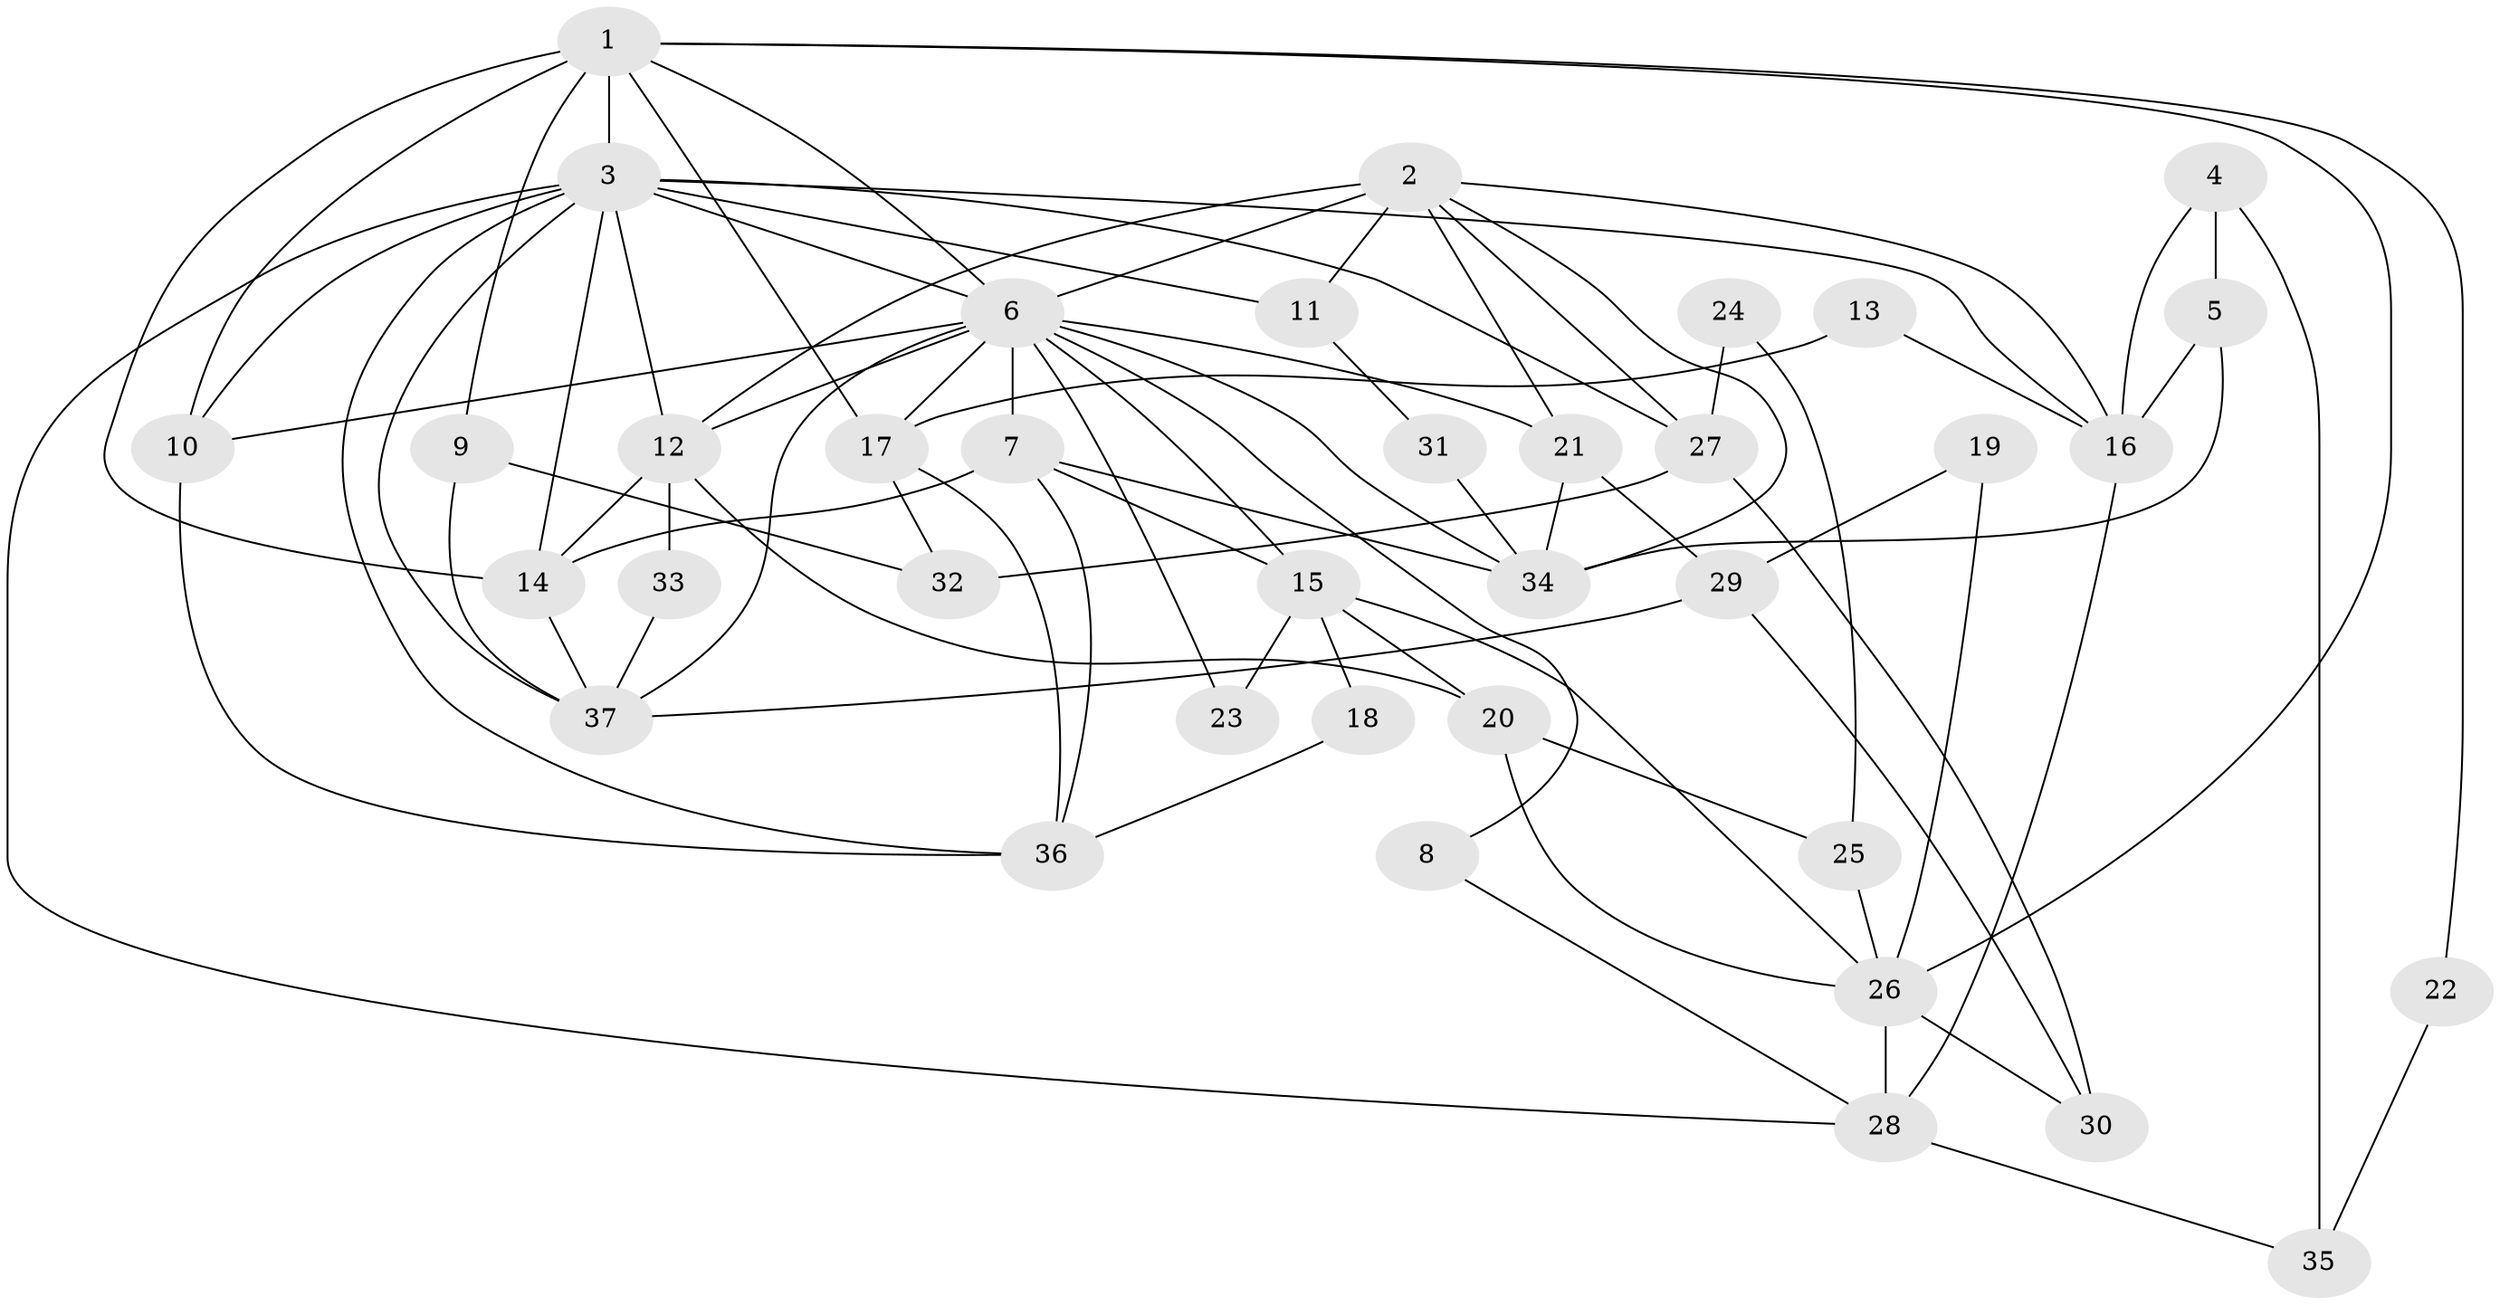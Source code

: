 // original degree distribution, {4: 0.2033898305084746, 7: 0.05084745762711865, 6: 0.13559322033898305, 3: 0.288135593220339, 5: 0.13559322033898305, 2: 0.1694915254237288, 8: 0.01694915254237288}
// Generated by graph-tools (version 1.1) at 2025/51/03/04/25 22:51:19]
// undirected, 37 vertices, 82 edges
graph export_dot {
  node [color=gray90,style=filled];
  1;
  2;
  3;
  4;
  5;
  6;
  7;
  8;
  9;
  10;
  11;
  12;
  13;
  14;
  15;
  16;
  17;
  18;
  19;
  20;
  21;
  22;
  23;
  24;
  25;
  26;
  27;
  28;
  29;
  30;
  31;
  32;
  33;
  34;
  35;
  36;
  37;
  1 -- 3 [weight=2.0];
  1 -- 6 [weight=1.0];
  1 -- 9 [weight=1.0];
  1 -- 10 [weight=1.0];
  1 -- 14 [weight=1.0];
  1 -- 17 [weight=1.0];
  1 -- 22 [weight=1.0];
  1 -- 26 [weight=1.0];
  2 -- 6 [weight=1.0];
  2 -- 11 [weight=1.0];
  2 -- 12 [weight=1.0];
  2 -- 16 [weight=1.0];
  2 -- 21 [weight=1.0];
  2 -- 27 [weight=1.0];
  2 -- 34 [weight=1.0];
  3 -- 6 [weight=1.0];
  3 -- 10 [weight=1.0];
  3 -- 11 [weight=1.0];
  3 -- 12 [weight=1.0];
  3 -- 14 [weight=2.0];
  3 -- 16 [weight=1.0];
  3 -- 27 [weight=1.0];
  3 -- 28 [weight=1.0];
  3 -- 36 [weight=1.0];
  3 -- 37 [weight=1.0];
  4 -- 5 [weight=1.0];
  4 -- 16 [weight=1.0];
  4 -- 35 [weight=1.0];
  5 -- 16 [weight=1.0];
  5 -- 34 [weight=1.0];
  6 -- 7 [weight=6.0];
  6 -- 8 [weight=1.0];
  6 -- 10 [weight=1.0];
  6 -- 12 [weight=2.0];
  6 -- 15 [weight=1.0];
  6 -- 17 [weight=1.0];
  6 -- 21 [weight=1.0];
  6 -- 23 [weight=1.0];
  6 -- 34 [weight=1.0];
  6 -- 37 [weight=1.0];
  7 -- 14 [weight=1.0];
  7 -- 15 [weight=1.0];
  7 -- 34 [weight=1.0];
  7 -- 36 [weight=1.0];
  8 -- 28 [weight=1.0];
  9 -- 32 [weight=1.0];
  9 -- 37 [weight=1.0];
  10 -- 36 [weight=1.0];
  11 -- 31 [weight=1.0];
  12 -- 14 [weight=2.0];
  12 -- 20 [weight=1.0];
  12 -- 33 [weight=2.0];
  13 -- 16 [weight=1.0];
  13 -- 17 [weight=1.0];
  14 -- 37 [weight=1.0];
  15 -- 18 [weight=1.0];
  15 -- 20 [weight=1.0];
  15 -- 23 [weight=1.0];
  15 -- 26 [weight=1.0];
  16 -- 28 [weight=1.0];
  17 -- 32 [weight=1.0];
  17 -- 36 [weight=1.0];
  18 -- 36 [weight=1.0];
  19 -- 26 [weight=1.0];
  19 -- 29 [weight=1.0];
  20 -- 25 [weight=1.0];
  20 -- 26 [weight=1.0];
  21 -- 29 [weight=1.0];
  21 -- 34 [weight=1.0];
  22 -- 35 [weight=1.0];
  24 -- 25 [weight=1.0];
  24 -- 27 [weight=1.0];
  25 -- 26 [weight=1.0];
  26 -- 28 [weight=1.0];
  26 -- 30 [weight=1.0];
  27 -- 30 [weight=1.0];
  27 -- 32 [weight=1.0];
  28 -- 35 [weight=1.0];
  29 -- 30 [weight=1.0];
  29 -- 37 [weight=1.0];
  31 -- 34 [weight=1.0];
  33 -- 37 [weight=1.0];
}

